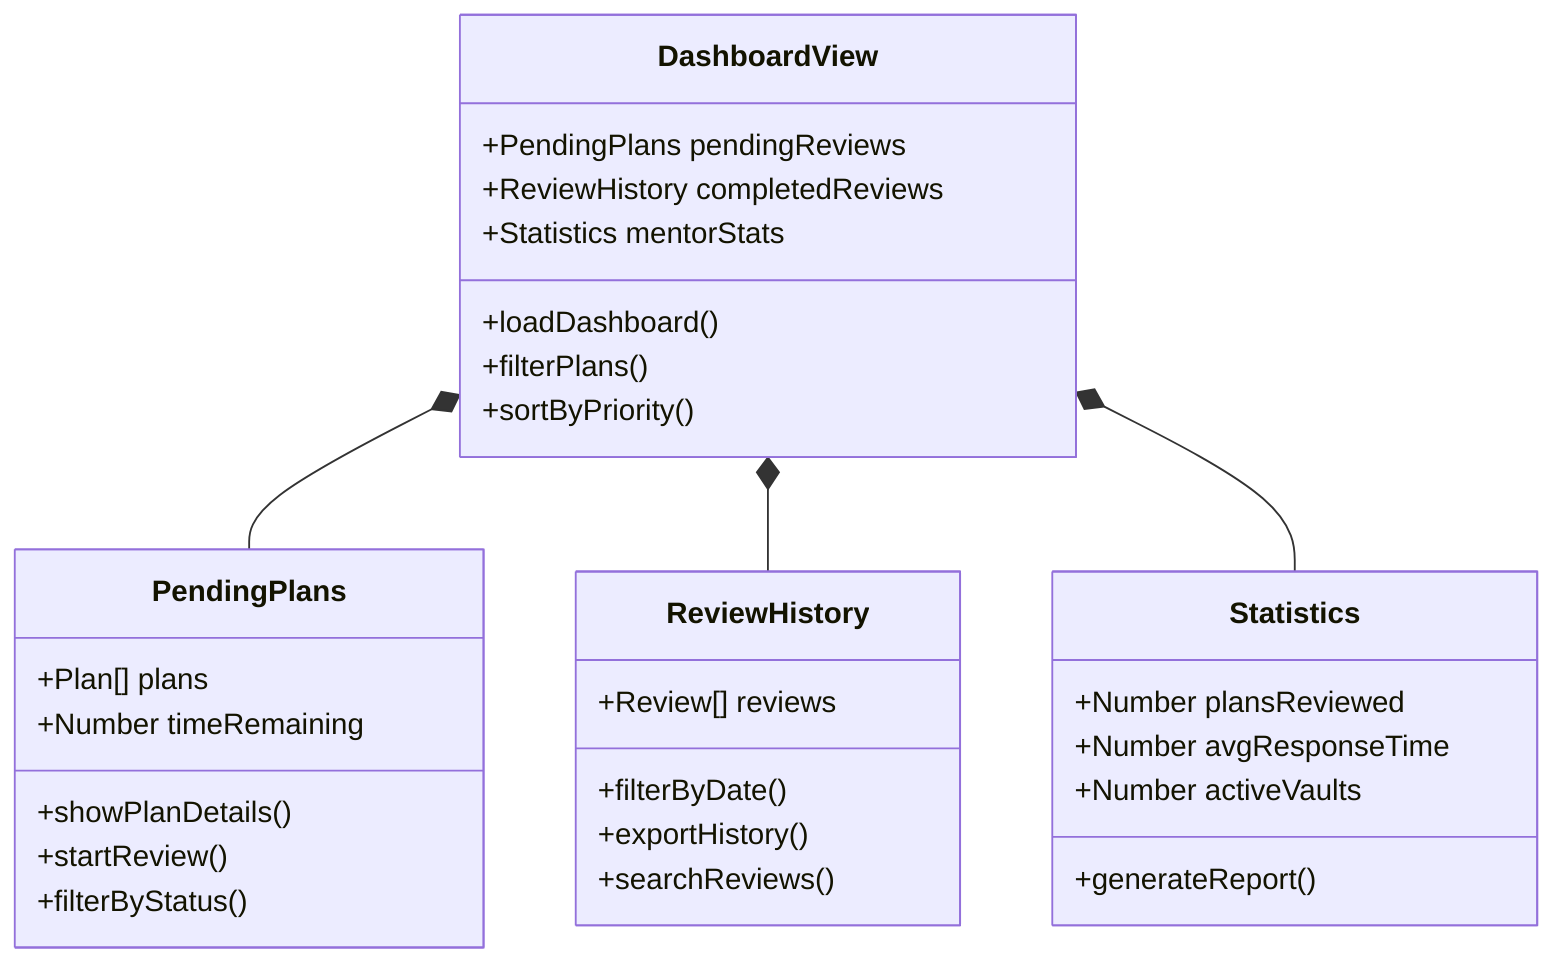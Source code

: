 classDiagram
    class DashboardView {
        +PendingPlans pendingReviews
        +ReviewHistory completedReviews
        +Statistics mentorStats
        +loadDashboard()
        +filterPlans()
        +sortByPriority()
    }

    class PendingPlans {
        +Plan[] plans
        +Number timeRemaining
        +showPlanDetails()
        +startReview()
        +filterByStatus()
    }

    class ReviewHistory {
        +Review[] reviews
        +filterByDate()
        +exportHistory()
        +searchReviews()
    }

    class Statistics {
        +Number plansReviewed
        +Number avgResponseTime
        +Number activeVaults
        +generateReport()
    }

    DashboardView *-- PendingPlans
    DashboardView *-- ReviewHistory
    DashboardView *-- Statistics